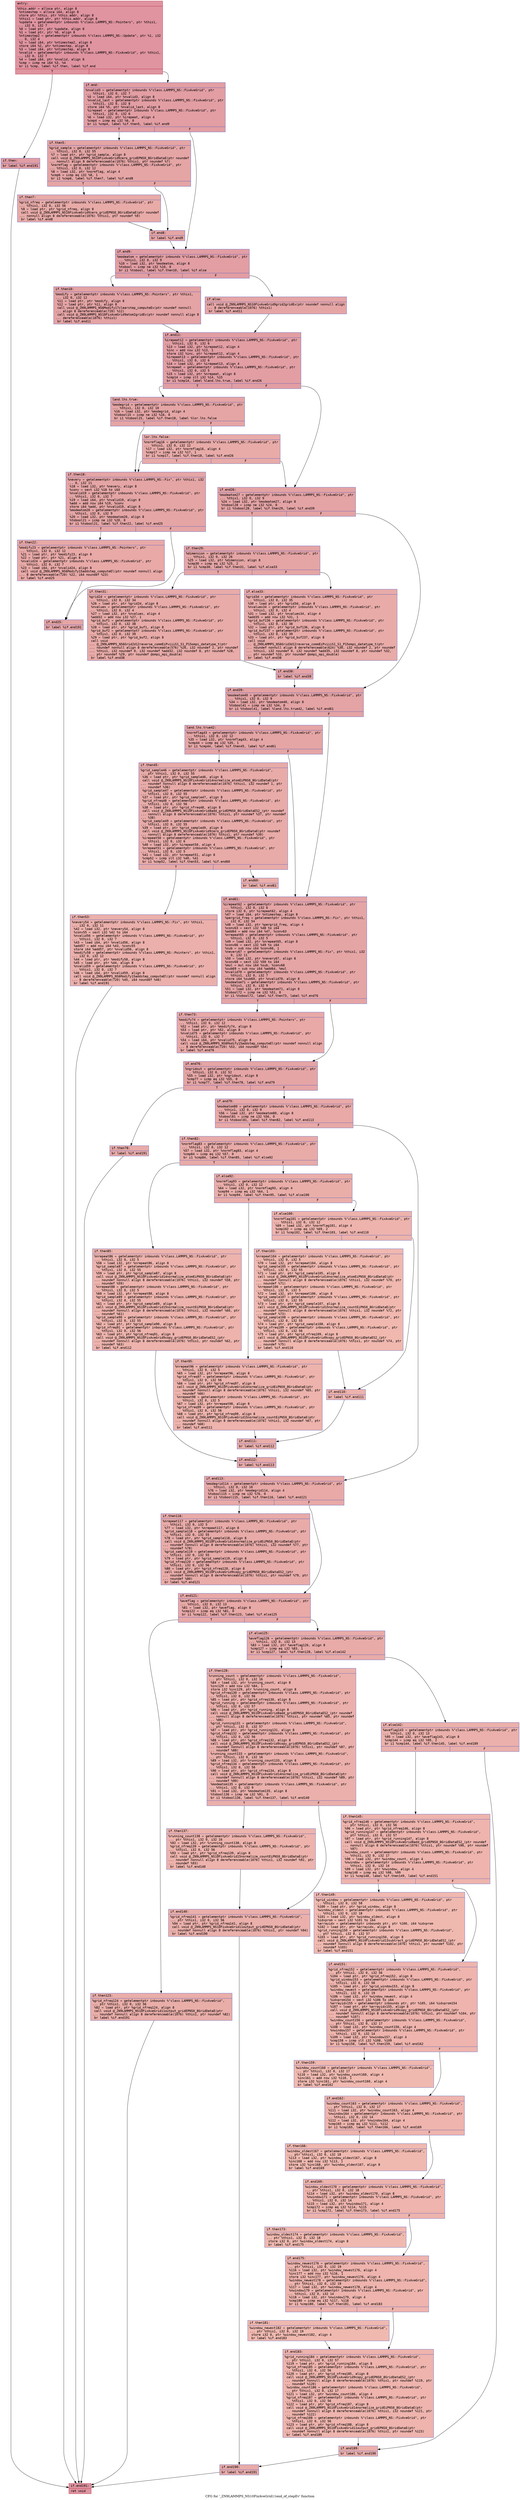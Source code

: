 digraph "CFG for '_ZN9LAMMPS_NS10FixAveGrid11end_of_stepEv' function" {
	label="CFG for '_ZN9LAMMPS_NS10FixAveGrid11end_of_stepEv' function";

	Node0x560b5133d760 [shape=record,color="#b70d28ff", style=filled, fillcolor="#b70d2870" fontname="Courier",label="{entry:\l|  %this.addr = alloca ptr, align 8\l  %ntimestep = alloca i64, align 8\l  store ptr %this, ptr %this.addr, align 8\l  %this1 = load ptr, ptr %this.addr, align 8\l  %update = getelementptr inbounds %\"class.LAMMPS_NS::Pointers\", ptr %this1,\l... i32 0, i32 7\l  %0 = load ptr, ptr %update, align 8\l  %1 = load ptr, ptr %0, align 8\l  %ntimestep2 = getelementptr inbounds %\"class.LAMMPS_NS::Update\", ptr %1, i32\l... 0, i32 4\l  %2 = load i64, ptr %ntimestep2, align 8\l  store i64 %2, ptr %ntimestep, align 8\l  %3 = load i64, ptr %ntimestep, align 8\l  %nvalid = getelementptr inbounds %\"class.LAMMPS_NS::FixAveGrid\", ptr %this1,\l... i32 0, i32 7\l  %4 = load i64, ptr %nvalid, align 8\l  %cmp = icmp ne i64 %3, %4\l  br i1 %cmp, label %if.then, label %if.end\l|{<s0>T|<s1>F}}"];
	Node0x560b5133d760:s0 -> Node0x560b5133e030[tooltip="entry -> if.then\nProbability 50.00%" ];
	Node0x560b5133d760:s1 -> Node0x560b5133e0a0[tooltip="entry -> if.end\nProbability 50.00%" ];
	Node0x560b5133e030 [shape=record,color="#3d50c3ff", style=filled, fillcolor="#be242e70" fontname="Courier",label="{if.then:\l|  br label %if.end191\l}"];
	Node0x560b5133e030 -> Node0x560b5133e1c0[tooltip="if.then -> if.end191\nProbability 100.00%" ];
	Node0x560b5133e0a0 [shape=record,color="#3d50c3ff", style=filled, fillcolor="#be242e70" fontname="Courier",label="{if.end:\l|  %nvalid3 = getelementptr inbounds %\"class.LAMMPS_NS::FixAveGrid\", ptr\l... %this1, i32 0, i32 7\l  %5 = load i64, ptr %nvalid3, align 8\l  %nvalid_last = getelementptr inbounds %\"class.LAMMPS_NS::FixAveGrid\", ptr\l... %this1, i32 0, i32 8\l  store i64 %5, ptr %nvalid_last, align 8\l  %irepeat = getelementptr inbounds %\"class.LAMMPS_NS::FixAveGrid\", ptr\l... %this1, i32 0, i32 6\l  %6 = load i32, ptr %irepeat, align 4\l  %cmp4 = icmp eq i32 %6, 0\l  br i1 %cmp4, label %if.then5, label %if.end9\l|{<s0>T|<s1>F}}"];
	Node0x560b5133e0a0:s0 -> Node0x560b51341280[tooltip="if.end -> if.then5\nProbability 37.50%" ];
	Node0x560b5133e0a0:s1 -> Node0x560b51341300[tooltip="if.end -> if.end9\nProbability 62.50%" ];
	Node0x560b51341280 [shape=record,color="#3d50c3ff", style=filled, fillcolor="#c5333470" fontname="Courier",label="{if.then5:\l|  %grid_sample = getelementptr inbounds %\"class.LAMMPS_NS::FixAveGrid\", ptr\l... %this1, i32 0, i32 55\l  %7 = load ptr, ptr %grid_sample, align 8\l  call void @_ZN9LAMMPS_NS10FixAveGrid9zero_gridEPNS0_8GridDataE(ptr noundef\l... nonnull align 8 dereferenceable(1076) %this1, ptr noundef %7)\l  %normflag = getelementptr inbounds %\"class.LAMMPS_NS::FixAveGrid\", ptr\l... %this1, i32 0, i32 12\l  %8 = load i32, ptr %normflag, align 4\l  %cmp6 = icmp eq i32 %8, 1\l  br i1 %cmp6, label %if.then7, label %if.end8\l|{<s0>T|<s1>F}}"];
	Node0x560b51341280:s0 -> Node0x560b513418e0[tooltip="if.then5 -> if.then7\nProbability 50.00%" ];
	Node0x560b51341280:s1 -> Node0x560b51341960[tooltip="if.then5 -> if.end8\nProbability 50.00%" ];
	Node0x560b513418e0 [shape=record,color="#3d50c3ff", style=filled, fillcolor="#cc403a70" fontname="Courier",label="{if.then7:\l|  %grid_nfreq = getelementptr inbounds %\"class.LAMMPS_NS::FixAveGrid\", ptr\l... %this1, i32 0, i32 56\l  %9 = load ptr, ptr %grid_nfreq, align 8\l  call void @_ZN9LAMMPS_NS10FixAveGrid9zero_gridEPNS0_8GridDataE(ptr noundef\l... nonnull align 8 dereferenceable(1076) %this1, ptr noundef %9)\l  br label %if.end8\l}"];
	Node0x560b513418e0 -> Node0x560b51341960[tooltip="if.then7 -> if.end8\nProbability 100.00%" ];
	Node0x560b51341960 [shape=record,color="#3d50c3ff", style=filled, fillcolor="#c5333470" fontname="Courier",label="{if.end8:\l|  br label %if.end9\l}"];
	Node0x560b51341960 -> Node0x560b51341300[tooltip="if.end8 -> if.end9\nProbability 100.00%" ];
	Node0x560b51341300 [shape=record,color="#3d50c3ff", style=filled, fillcolor="#be242e70" fontname="Courier",label="{if.end9:\l|  %modeatom = getelementptr inbounds %\"class.LAMMPS_NS::FixAveGrid\", ptr\l... %this1, i32 0, i32 9\l  %10 = load i32, ptr %modeatom, align 8\l  %tobool = icmp ne i32 %10, 0\l  br i1 %tobool, label %if.then10, label %if.else\l|{<s0>T|<s1>F}}"];
	Node0x560b51341300:s0 -> Node0x560b5133e4a0[tooltip="if.end9 -> if.then10\nProbability 62.50%" ];
	Node0x560b51341300:s1 -> Node0x560b51342210[tooltip="if.end9 -> if.else\nProbability 37.50%" ];
	Node0x560b5133e4a0 [shape=record,color="#3d50c3ff", style=filled, fillcolor="#c32e3170" fontname="Courier",label="{if.then10:\l|  %modify = getelementptr inbounds %\"class.LAMMPS_NS::Pointers\", ptr %this1,\l... i32 0, i32 12\l  %11 = load ptr, ptr %modify, align 8\l  %12 = load ptr, ptr %11, align 8\l  call void @_ZN9LAMMPS_NS6Modify17clearstep_computeEv(ptr noundef nonnull\l... align 8 dereferenceable(720) %12)\l  call void @_ZN9LAMMPS_NS10FixAveGrid9atom2gridEv(ptr noundef nonnull align 8\l... dereferenceable(1076) %this1)\l  br label %if.end11\l}"];
	Node0x560b5133e4a0 -> Node0x560b51342850[tooltip="if.then10 -> if.end11\nProbability 100.00%" ];
	Node0x560b51342210 [shape=record,color="#3d50c3ff", style=filled, fillcolor="#c5333470" fontname="Courier",label="{if.else:\l|  call void @_ZN9LAMMPS_NS10FixAveGrid9grid2gridEv(ptr noundef nonnull align\l... 8 dereferenceable(1076) %this1)\l  br label %if.end11\l}"];
	Node0x560b51342210 -> Node0x560b51342850[tooltip="if.else -> if.end11\nProbability 100.00%" ];
	Node0x560b51342850 [shape=record,color="#3d50c3ff", style=filled, fillcolor="#be242e70" fontname="Courier",label="{if.end11:\l|  %irepeat12 = getelementptr inbounds %\"class.LAMMPS_NS::FixAveGrid\", ptr\l... %this1, i32 0, i32 6\l  %13 = load i32, ptr %irepeat12, align 4\l  %inc = add nsw i32 %13, 1\l  store i32 %inc, ptr %irepeat12, align 4\l  %irepeat13 = getelementptr inbounds %\"class.LAMMPS_NS::FixAveGrid\", ptr\l... %this1, i32 0, i32 6\l  %14 = load i32, ptr %irepeat13, align 4\l  %nrepeat = getelementptr inbounds %\"class.LAMMPS_NS::FixAveGrid\", ptr\l... %this1, i32 0, i32 5\l  %15 = load i32, ptr %nrepeat, align 8\l  %cmp14 = icmp slt i32 %14, %15\l  br i1 %cmp14, label %land.lhs.true, label %if.end26\l|{<s0>T|<s1>F}}"];
	Node0x560b51342850:s0 -> Node0x560b51343140[tooltip="if.end11 -> land.lhs.true\nProbability 50.00%" ];
	Node0x560b51342850:s1 -> Node0x560b513431c0[tooltip="if.end11 -> if.end26\nProbability 50.00%" ];
	Node0x560b51343140 [shape=record,color="#3d50c3ff", style=filled, fillcolor="#c5333470" fontname="Courier",label="{land.lhs.true:\l|  %modegrid = getelementptr inbounds %\"class.LAMMPS_NS::FixAveGrid\", ptr\l... %this1, i32 0, i32 10\l  %16 = load i32, ptr %modegrid, align 4\l  %tobool15 = icmp ne i32 %16, 0\l  br i1 %tobool15, label %if.then18, label %lor.lhs.false\l|{<s0>T|<s1>F}}"];
	Node0x560b51343140:s0 -> Node0x560b51343520[tooltip="land.lhs.true -> if.then18\nProbability 62.50%" ];
	Node0x560b51343140:s1 -> Node0x560b513435a0[tooltip="land.lhs.true -> lor.lhs.false\nProbability 37.50%" ];
	Node0x560b513435a0 [shape=record,color="#3d50c3ff", style=filled, fillcolor="#cc403a70" fontname="Courier",label="{lor.lhs.false:\l|  %normflag16 = getelementptr inbounds %\"class.LAMMPS_NS::FixAveGrid\", ptr\l... %this1, i32 0, i32 12\l  %17 = load i32, ptr %normflag16, align 4\l  %cmp17 = icmp ne i32 %17, 1\l  br i1 %cmp17, label %if.then18, label %if.end26\l|{<s0>T|<s1>F}}"];
	Node0x560b513435a0:s0 -> Node0x560b51343520[tooltip="lor.lhs.false -> if.then18\nProbability 50.00%" ];
	Node0x560b513435a0:s1 -> Node0x560b513431c0[tooltip="lor.lhs.false -> if.end26\nProbability 50.00%" ];
	Node0x560b51343520 [shape=record,color="#3d50c3ff", style=filled, fillcolor="#c5333470" fontname="Courier",label="{if.then18:\l|  %nevery = getelementptr inbounds %\"class.LAMMPS_NS::Fix\", ptr %this1, i32\l... 0, i32 11\l  %18 = load i32, ptr %nevery, align 8\l  %conv = sext i32 %18 to i64\l  %nvalid19 = getelementptr inbounds %\"class.LAMMPS_NS::FixAveGrid\", ptr\l... %this1, i32 0, i32 7\l  %19 = load i64, ptr %nvalid19, align 8\l  %add = add nsw i64 %19, %conv\l  store i64 %add, ptr %nvalid19, align 8\l  %modeatom20 = getelementptr inbounds %\"class.LAMMPS_NS::FixAveGrid\", ptr\l... %this1, i32 0, i32 9\l  %20 = load i32, ptr %modeatom20, align 8\l  %tobool21 = icmp ne i32 %20, 0\l  br i1 %tobool21, label %if.then22, label %if.end25\l|{<s0>T|<s1>F}}"];
	Node0x560b51343520:s0 -> Node0x560b51221c70[tooltip="if.then18 -> if.then22\nProbability 62.50%" ];
	Node0x560b51343520:s1 -> Node0x560b51326120[tooltip="if.then18 -> if.end25\nProbability 37.50%" ];
	Node0x560b51221c70 [shape=record,color="#3d50c3ff", style=filled, fillcolor="#ca3b3770" fontname="Courier",label="{if.then22:\l|  %modify23 = getelementptr inbounds %\"class.LAMMPS_NS::Pointers\", ptr\l... %this1, i32 0, i32 12\l  %21 = load ptr, ptr %modify23, align 8\l  %22 = load ptr, ptr %21, align 8\l  %nvalid24 = getelementptr inbounds %\"class.LAMMPS_NS::FixAveGrid\", ptr\l... %this1, i32 0, i32 7\l  %23 = load i64, ptr %nvalid24, align 8\l  call void @_ZN9LAMMPS_NS6Modify15addstep_computeEl(ptr noundef nonnull align\l... 8 dereferenceable(720) %22, i64 noundef %23)\l  br label %if.end25\l}"];
	Node0x560b51221c70 -> Node0x560b51326120[tooltip="if.then22 -> if.end25\nProbability 100.00%" ];
	Node0x560b51326120 [shape=record,color="#3d50c3ff", style=filled, fillcolor="#c5333470" fontname="Courier",label="{if.end25:\l|  br label %if.end191\l}"];
	Node0x560b51326120 -> Node0x560b5133e1c0[tooltip="if.end25 -> if.end191\nProbability 100.00%" ];
	Node0x560b513431c0 [shape=record,color="#3d50c3ff", style=filled, fillcolor="#c32e3170" fontname="Courier",label="{if.end26:\l|  %modeatom27 = getelementptr inbounds %\"class.LAMMPS_NS::FixAveGrid\", ptr\l... %this1, i32 0, i32 9\l  %24 = load i32, ptr %modeatom27, align 8\l  %tobool28 = icmp ne i32 %24, 0\l  br i1 %tobool28, label %if.then29, label %if.end39\l|{<s0>T|<s1>F}}"];
	Node0x560b513431c0:s0 -> Node0x560b51344c40[tooltip="if.end26 -> if.then29\nProbability 62.50%" ];
	Node0x560b513431c0:s1 -> Node0x560b51344cc0[tooltip="if.end26 -> if.end39\nProbability 37.50%" ];
	Node0x560b51344c40 [shape=record,color="#3d50c3ff", style=filled, fillcolor="#c5333470" fontname="Courier",label="{if.then29:\l|  %dimension = getelementptr inbounds %\"class.LAMMPS_NS::FixAveGrid\", ptr\l... %this1, i32 0, i32 26\l  %25 = load i32, ptr %dimension, align 8\l  %cmp30 = icmp eq i32 %25, 2\l  br i1 %cmp30, label %if.then31, label %if.else33\l|{<s0>T|<s1>F}}"];
	Node0x560b51344c40:s0 -> Node0x560b51344ff0[tooltip="if.then29 -> if.then31\nProbability 50.00%" ];
	Node0x560b51344c40:s1 -> Node0x560b51345070[tooltip="if.then29 -> if.else33\nProbability 50.00%" ];
	Node0x560b51344ff0 [shape=record,color="#3d50c3ff", style=filled, fillcolor="#cc403a70" fontname="Courier",label="{if.then31:\l|  %grid2d = getelementptr inbounds %\"class.LAMMPS_NS::FixAveGrid\", ptr\l... %this1, i32 0, i32 34\l  %26 = load ptr, ptr %grid2d, align 8\l  %nvalues = getelementptr inbounds %\"class.LAMMPS_NS::FixAveGrid\", ptr\l... %this1, i32 0, i32 4\l  %27 = load i32, ptr %nvalues, align 4\l  %add32 = add nsw i32 %27, 1\l  %grid_buf1 = getelementptr inbounds %\"class.LAMMPS_NS::FixAveGrid\", ptr\l... %this1, i32 0, i32 38\l  %28 = load ptr, ptr %grid_buf1, align 8\l  %grid_buf2 = getelementptr inbounds %\"class.LAMMPS_NS::FixAveGrid\", ptr\l... %this1, i32 0, i32 39\l  %29 = load ptr, ptr %grid_buf2, align 8\l  call void\l... @_ZN9LAMMPS_NS6Grid2d12reverse_commEiPviiiS1_S1_P15ompi_datatype_t(ptr\l... noundef nonnull align 8 dereferenceable(576) %26, i32 noundef 2, ptr noundef\l... %this1, i32 noundef 0, i32 noundef %add32, i32 noundef 8, ptr noundef %28,\l... ptr noundef %29, ptr noundef @ompi_mpi_double)\l  br label %if.end38\l}"];
	Node0x560b51344ff0 -> Node0x560b51345830[tooltip="if.then31 -> if.end38\nProbability 100.00%" ];
	Node0x560b51345070 [shape=record,color="#3d50c3ff", style=filled, fillcolor="#cc403a70" fontname="Courier",label="{if.else33:\l|  %grid3d = getelementptr inbounds %\"class.LAMMPS_NS::FixAveGrid\", ptr\l... %this1, i32 0, i32 35\l  %30 = load ptr, ptr %grid3d, align 8\l  %nvalues34 = getelementptr inbounds %\"class.LAMMPS_NS::FixAveGrid\", ptr\l... %this1, i32 0, i32 4\l  %31 = load i32, ptr %nvalues34, align 4\l  %add35 = add nsw i32 %31, 1\l  %grid_buf136 = getelementptr inbounds %\"class.LAMMPS_NS::FixAveGrid\", ptr\l... %this1, i32 0, i32 38\l  %32 = load ptr, ptr %grid_buf136, align 8\l  %grid_buf237 = getelementptr inbounds %\"class.LAMMPS_NS::FixAveGrid\", ptr\l... %this1, i32 0, i32 39\l  %33 = load ptr, ptr %grid_buf237, align 8\l  call void\l... @_ZN9LAMMPS_NS6Grid3d12reverse_commEiPviiiS1_S1_P15ompi_datatype_t(ptr\l... noundef nonnull align 8 dereferenceable(624) %30, i32 noundef 2, ptr noundef\l... %this1, i32 noundef 0, i32 noundef %add35, i32 noundef 8, ptr noundef %32,\l... ptr noundef %33, ptr noundef @ompi_mpi_double)\l  br label %if.end38\l}"];
	Node0x560b51345070 -> Node0x560b51345830[tooltip="if.else33 -> if.end38\nProbability 100.00%" ];
	Node0x560b51345830 [shape=record,color="#3d50c3ff", style=filled, fillcolor="#c5333470" fontname="Courier",label="{if.end38:\l|  br label %if.end39\l}"];
	Node0x560b51345830 -> Node0x560b51344cc0[tooltip="if.end38 -> if.end39\nProbability 100.00%" ];
	Node0x560b51344cc0 [shape=record,color="#3d50c3ff", style=filled, fillcolor="#c32e3170" fontname="Courier",label="{if.end39:\l|  %modeatom40 = getelementptr inbounds %\"class.LAMMPS_NS::FixAveGrid\", ptr\l... %this1, i32 0, i32 9\l  %34 = load i32, ptr %modeatom40, align 8\l  %tobool41 = icmp ne i32 %34, 0\l  br i1 %tobool41, label %land.lhs.true42, label %if.end61\l|{<s0>T|<s1>F}}"];
	Node0x560b51344cc0:s0 -> Node0x560b51346220[tooltip="if.end39 -> land.lhs.true42\nProbability 62.50%" ];
	Node0x560b51344cc0:s1 -> Node0x560b51346710[tooltip="if.end39 -> if.end61\nProbability 37.50%" ];
	Node0x560b51346220 [shape=record,color="#3d50c3ff", style=filled, fillcolor="#c5333470" fontname="Courier",label="{land.lhs.true42:\l|  %normflag43 = getelementptr inbounds %\"class.LAMMPS_NS::FixAveGrid\", ptr\l... %this1, i32 0, i32 12\l  %35 = load i32, ptr %normflag43, align 4\l  %cmp44 = icmp eq i32 %35, 1\l  br i1 %cmp44, label %if.then45, label %if.end61\l|{<s0>T|<s1>F}}"];
	Node0x560b51346220:s0 -> Node0x560b513469b0[tooltip="land.lhs.true42 -> if.then45\nProbability 50.00%" ];
	Node0x560b51346220:s1 -> Node0x560b51346710[tooltip="land.lhs.true42 -> if.end61\nProbability 50.00%" ];
	Node0x560b513469b0 [shape=record,color="#3d50c3ff", style=filled, fillcolor="#cc403a70" fontname="Courier",label="{if.then45:\l|  %grid_sample46 = getelementptr inbounds %\"class.LAMMPS_NS::FixAveGrid\",\l... ptr %this1, i32 0, i32 55\l  %36 = load ptr, ptr %grid_sample46, align 8\l  call void @_ZN9LAMMPS_NS10FixAveGrid14normalize_atomEiPNS0_8GridDataE(ptr\l... noundef nonnull align 8 dereferenceable(1076) %this1, i32 noundef 1, ptr\l... noundef %36)\l  %grid_sample47 = getelementptr inbounds %\"class.LAMMPS_NS::FixAveGrid\", ptr\l... %this1, i32 0, i32 55\l  %37 = load ptr, ptr %grid_sample47, align 8\l  %grid_nfreq48 = getelementptr inbounds %\"class.LAMMPS_NS::FixAveGrid\", ptr\l... %this1, i32 0, i32 56\l  %38 = load ptr, ptr %grid_nfreq48, align 8\l  call void @_ZN9LAMMPS_NS10FixAveGrid8add_gridEPNS0_8GridDataES2_(ptr noundef\l... nonnull align 8 dereferenceable(1076) %this1, ptr noundef %37, ptr noundef\l... %38)\l  %grid_sample49 = getelementptr inbounds %\"class.LAMMPS_NS::FixAveGrid\", ptr\l... %this1, i32 0, i32 55\l  %39 = load ptr, ptr %grid_sample49, align 8\l  call void @_ZN9LAMMPS_NS10FixAveGrid9zero_gridEPNS0_8GridDataE(ptr noundef\l... nonnull align 8 dereferenceable(1076) %this1, ptr noundef %39)\l  %irepeat50 = getelementptr inbounds %\"class.LAMMPS_NS::FixAveGrid\", ptr\l... %this1, i32 0, i32 6\l  %40 = load i32, ptr %irepeat50, align 4\l  %nrepeat51 = getelementptr inbounds %\"class.LAMMPS_NS::FixAveGrid\", ptr\l... %this1, i32 0, i32 5\l  %41 = load i32, ptr %nrepeat51, align 8\l  %cmp52 = icmp slt i32 %40, %41\l  br i1 %cmp52, label %if.then53, label %if.end60\l|{<s0>T|<s1>F}}"];
	Node0x560b513469b0:s0 -> Node0x560b51347780[tooltip="if.then45 -> if.then53\nProbability 50.00%" ];
	Node0x560b513469b0:s1 -> Node0x560b51347860[tooltip="if.then45 -> if.end60\nProbability 50.00%" ];
	Node0x560b51347780 [shape=record,color="#3d50c3ff", style=filled, fillcolor="#d24b4070" fontname="Courier",label="{if.then53:\l|  %nevery54 = getelementptr inbounds %\"class.LAMMPS_NS::Fix\", ptr %this1,\l... i32 0, i32 11\l  %42 = load i32, ptr %nevery54, align 8\l  %conv55 = sext i32 %42 to i64\l  %nvalid56 = getelementptr inbounds %\"class.LAMMPS_NS::FixAveGrid\", ptr\l... %this1, i32 0, i32 7\l  %43 = load i64, ptr %nvalid56, align 8\l  %add57 = add nsw i64 %43, %conv55\l  store i64 %add57, ptr %nvalid56, align 8\l  %modify58 = getelementptr inbounds %\"class.LAMMPS_NS::Pointers\", ptr %this1,\l... i32 0, i32 12\l  %44 = load ptr, ptr %modify58, align 8\l  %45 = load ptr, ptr %44, align 8\l  %nvalid59 = getelementptr inbounds %\"class.LAMMPS_NS::FixAveGrid\", ptr\l... %this1, i32 0, i32 7\l  %46 = load i64, ptr %nvalid59, align 8\l  call void @_ZN9LAMMPS_NS6Modify15addstep_computeEl(ptr noundef nonnull align\l... 8 dereferenceable(720) %45, i64 noundef %46)\l  br label %if.end191\l}"];
	Node0x560b51347780 -> Node0x560b5133e1c0[tooltip="if.then53 -> if.end191\nProbability 100.00%" ];
	Node0x560b51347860 [shape=record,color="#3d50c3ff", style=filled, fillcolor="#d24b4070" fontname="Courier",label="{if.end60:\l|  br label %if.end61\l}"];
	Node0x560b51347860 -> Node0x560b51346710[tooltip="if.end60 -> if.end61\nProbability 100.00%" ];
	Node0x560b51346710 [shape=record,color="#3d50c3ff", style=filled, fillcolor="#c5333470" fontname="Courier",label="{if.end61:\l|  %irepeat62 = getelementptr inbounds %\"class.LAMMPS_NS::FixAveGrid\", ptr\l... %this1, i32 0, i32 6\l  store i32 0, ptr %irepeat62, align 4\l  %47 = load i64, ptr %ntimestep, align 8\l  %pergrid_freq = getelementptr inbounds %\"class.LAMMPS_NS::Fix\", ptr %this1,\l... i32 0, i32 54\l  %48 = load i32, ptr %pergrid_freq, align 4\l  %conv63 = sext i32 %48 to i64\l  %add64 = add nsw i64 %47, %conv63\l  %nrepeat65 = getelementptr inbounds %\"class.LAMMPS_NS::FixAveGrid\", ptr\l... %this1, i32 0, i32 5\l  %49 = load i32, ptr %nrepeat65, align 8\l  %conv66 = sext i32 %49 to i64\l  %sub = sub nsw i64 %conv66, 1\l  %nevery67 = getelementptr inbounds %\"class.LAMMPS_NS::Fix\", ptr %this1, i32\l... 0, i32 11\l  %50 = load i32, ptr %nevery67, align 8\l  %conv68 = sext i32 %50 to i64\l  %mul = mul nsw i64 %sub, %conv68\l  %sub69 = sub nsw i64 %add64, %mul\l  %nvalid70 = getelementptr inbounds %\"class.LAMMPS_NS::FixAveGrid\", ptr\l... %this1, i32 0, i32 7\l  store i64 %sub69, ptr %nvalid70, align 8\l  %modeatom71 = getelementptr inbounds %\"class.LAMMPS_NS::FixAveGrid\", ptr\l... %this1, i32 0, i32 9\l  %51 = load i32, ptr %modeatom71, align 8\l  %tobool72 = icmp ne i32 %51, 0\l  br i1 %tobool72, label %if.then73, label %if.end76\l|{<s0>T|<s1>F}}"];
	Node0x560b51346710:s0 -> Node0x560b5134a090[tooltip="if.end61 -> if.then73\nProbability 62.50%" ];
	Node0x560b51346710:s1 -> Node0x560b5134a110[tooltip="if.end61 -> if.end76\nProbability 37.50%" ];
	Node0x560b5134a090 [shape=record,color="#3d50c3ff", style=filled, fillcolor="#ca3b3770" fontname="Courier",label="{if.then73:\l|  %modify74 = getelementptr inbounds %\"class.LAMMPS_NS::Pointers\", ptr\l... %this1, i32 0, i32 12\l  %52 = load ptr, ptr %modify74, align 8\l  %53 = load ptr, ptr %52, align 8\l  %nvalid75 = getelementptr inbounds %\"class.LAMMPS_NS::FixAveGrid\", ptr\l... %this1, i32 0, i32 7\l  %54 = load i64, ptr %nvalid75, align 8\l  call void @_ZN9LAMMPS_NS6Modify15addstep_computeEl(ptr noundef nonnull align\l... 8 dereferenceable(720) %53, i64 noundef %54)\l  br label %if.end76\l}"];
	Node0x560b5134a090 -> Node0x560b5134a110[tooltip="if.then73 -> if.end76\nProbability 100.00%" ];
	Node0x560b5134a110 [shape=record,color="#3d50c3ff", style=filled, fillcolor="#c5333470" fontname="Courier",label="{if.end76:\l|  %ngridout = getelementptr inbounds %\"class.LAMMPS_NS::FixAveGrid\", ptr\l... %this1, i32 0, i32 52\l  %55 = load i32, ptr %ngridout, align 8\l  %cmp77 = icmp eq i32 %55, 0\l  br i1 %cmp77, label %if.then78, label %if.end79\l|{<s0>T|<s1>F}}"];
	Node0x560b5134a110:s0 -> Node0x560b5134a960[tooltip="if.end76 -> if.then78\nProbability 37.50%" ];
	Node0x560b5134a110:s1 -> Node0x560b5134a9e0[tooltip="if.end76 -> if.end79\nProbability 62.50%" ];
	Node0x560b5134a960 [shape=record,color="#3d50c3ff", style=filled, fillcolor="#cc403a70" fontname="Courier",label="{if.then78:\l|  br label %if.end191\l}"];
	Node0x560b5134a960 -> Node0x560b5133e1c0[tooltip="if.then78 -> if.end191\nProbability 100.00%" ];
	Node0x560b5134a9e0 [shape=record,color="#3d50c3ff", style=filled, fillcolor="#ca3b3770" fontname="Courier",label="{if.end79:\l|  %modeatom80 = getelementptr inbounds %\"class.LAMMPS_NS::FixAveGrid\", ptr\l... %this1, i32 0, i32 9\l  %56 = load i32, ptr %modeatom80, align 8\l  %tobool81 = icmp ne i32 %56, 0\l  br i1 %tobool81, label %if.then82, label %if.end113\l|{<s0>T|<s1>F}}"];
	Node0x560b5134a9e0:s0 -> Node0x560b5134adb0[tooltip="if.end79 -> if.then82\nProbability 62.50%" ];
	Node0x560b5134a9e0:s1 -> Node0x560b5134ae30[tooltip="if.end79 -> if.end113\nProbability 37.50%" ];
	Node0x560b5134adb0 [shape=record,color="#3d50c3ff", style=filled, fillcolor="#cc403a70" fontname="Courier",label="{if.then82:\l|  %normflag83 = getelementptr inbounds %\"class.LAMMPS_NS::FixAveGrid\", ptr\l... %this1, i32 0, i32 12\l  %57 = load i32, ptr %normflag83, align 4\l  %cmp84 = icmp eq i32 %57, 0\l  br i1 %cmp84, label %if.then85, label %if.else92\l|{<s0>T|<s1>F}}"];
	Node0x560b5134adb0:s0 -> Node0x560b5134b160[tooltip="if.then82 -> if.then85\nProbability 37.50%" ];
	Node0x560b5134adb0:s1 -> Node0x560b5134b1e0[tooltip="if.then82 -> if.else92\nProbability 62.50%" ];
	Node0x560b5134b160 [shape=record,color="#3d50c3ff", style=filled, fillcolor="#d6524470" fontname="Courier",label="{if.then85:\l|  %nrepeat86 = getelementptr inbounds %\"class.LAMMPS_NS::FixAveGrid\", ptr\l... %this1, i32 0, i32 5\l  %58 = load i32, ptr %nrepeat86, align 8\l  %grid_sample87 = getelementptr inbounds %\"class.LAMMPS_NS::FixAveGrid\", ptr\l... %this1, i32 0, i32 55\l  %59 = load ptr, ptr %grid_sample87, align 8\l  call void @_ZN9LAMMPS_NS10FixAveGrid14normalize_atomEiPNS0_8GridDataE(ptr\l... noundef nonnull align 8 dereferenceable(1076) %this1, i32 noundef %58, ptr\l... noundef %59)\l  %nrepeat88 = getelementptr inbounds %\"class.LAMMPS_NS::FixAveGrid\", ptr\l... %this1, i32 0, i32 5\l  %60 = load i32, ptr %nrepeat88, align 8\l  %grid_sample89 = getelementptr inbounds %\"class.LAMMPS_NS::FixAveGrid\", ptr\l... %this1, i32 0, i32 55\l  %61 = load ptr, ptr %grid_sample89, align 8\l  call void @_ZN9LAMMPS_NS10FixAveGrid15normalize_countEiPNS0_8GridDataE(ptr\l... noundef nonnull align 8 dereferenceable(1076) %this1, i32 noundef %60, ptr\l... noundef %61)\l  %grid_sample90 = getelementptr inbounds %\"class.LAMMPS_NS::FixAveGrid\", ptr\l... %this1, i32 0, i32 55\l  %62 = load ptr, ptr %grid_sample90, align 8\l  %grid_nfreq91 = getelementptr inbounds %\"class.LAMMPS_NS::FixAveGrid\", ptr\l... %this1, i32 0, i32 56\l  %63 = load ptr, ptr %grid_nfreq91, align 8\l  call void @_ZN9LAMMPS_NS10FixAveGrid9copy_gridEPNS0_8GridDataES2_(ptr\l... noundef nonnull align 8 dereferenceable(1076) %this1, ptr noundef %62, ptr\l... noundef %63)\l  br label %if.end112\l}"];
	Node0x560b5134b160 -> Node0x560b5134bec0[tooltip="if.then85 -> if.end112\nProbability 100.00%" ];
	Node0x560b5134b1e0 [shape=record,color="#3d50c3ff", style=filled, fillcolor="#d0473d70" fontname="Courier",label="{if.else92:\l|  %normflag93 = getelementptr inbounds %\"class.LAMMPS_NS::FixAveGrid\", ptr\l... %this1, i32 0, i32 12\l  %64 = load i32, ptr %normflag93, align 4\l  %cmp94 = icmp eq i32 %64, 1\l  br i1 %cmp94, label %if.then95, label %if.else100\l|{<s0>T|<s1>F}}"];
	Node0x560b5134b1e0:s0 -> Node0x560b5134c1e0[tooltip="if.else92 -> if.then95\nProbability 50.00%" ];
	Node0x560b5134b1e0:s1 -> Node0x560b5134c260[tooltip="if.else92 -> if.else100\nProbability 50.00%" ];
	Node0x560b5134c1e0 [shape=record,color="#3d50c3ff", style=filled, fillcolor="#d6524470" fontname="Courier",label="{if.then95:\l|  %nrepeat96 = getelementptr inbounds %\"class.LAMMPS_NS::FixAveGrid\", ptr\l... %this1, i32 0, i32 5\l  %65 = load i32, ptr %nrepeat96, align 8\l  %grid_nfreq97 = getelementptr inbounds %\"class.LAMMPS_NS::FixAveGrid\", ptr\l... %this1, i32 0, i32 56\l  %66 = load ptr, ptr %grid_nfreq97, align 8\l  call void @_ZN9LAMMPS_NS10FixAveGrid14normalize_gridEiPNS0_8GridDataE(ptr\l... noundef nonnull align 8 dereferenceable(1076) %this1, i32 noundef %65, ptr\l... noundef %66)\l  %nrepeat98 = getelementptr inbounds %\"class.LAMMPS_NS::FixAveGrid\", ptr\l... %this1, i32 0, i32 5\l  %67 = load i32, ptr %nrepeat98, align 8\l  %grid_nfreq99 = getelementptr inbounds %\"class.LAMMPS_NS::FixAveGrid\", ptr\l... %this1, i32 0, i32 56\l  %68 = load ptr, ptr %grid_nfreq99, align 8\l  call void @_ZN9LAMMPS_NS10FixAveGrid15normalize_countEiPNS0_8GridDataE(ptr\l... noundef nonnull align 8 dereferenceable(1076) %this1, i32 noundef %67, ptr\l... noundef %68)\l  br label %if.end111\l}"];
	Node0x560b5134c1e0 -> Node0x560b5134c6d0[tooltip="if.then95 -> if.end111\nProbability 100.00%" ];
	Node0x560b5134c260 [shape=record,color="#3d50c3ff", style=filled, fillcolor="#d6524470" fontname="Courier",label="{if.else100:\l|  %normflag101 = getelementptr inbounds %\"class.LAMMPS_NS::FixAveGrid\", ptr\l... %this1, i32 0, i32 12\l  %69 = load i32, ptr %normflag101, align 4\l  %cmp102 = icmp eq i32 %69, 2\l  br i1 %cmp102, label %if.then103, label %if.end110\l|{<s0>T|<s1>F}}"];
	Node0x560b5134c260:s0 -> Node0x560b5134cf70[tooltip="if.else100 -> if.then103\nProbability 50.00%" ];
	Node0x560b5134c260:s1 -> Node0x560b5134cff0[tooltip="if.else100 -> if.end110\nProbability 50.00%" ];
	Node0x560b5134cf70 [shape=record,color="#3d50c3ff", style=filled, fillcolor="#dc5d4a70" fontname="Courier",label="{if.then103:\l|  %nrepeat104 = getelementptr inbounds %\"class.LAMMPS_NS::FixAveGrid\", ptr\l... %this1, i32 0, i32 5\l  %70 = load i32, ptr %nrepeat104, align 8\l  %grid_sample105 = getelementptr inbounds %\"class.LAMMPS_NS::FixAveGrid\", ptr\l... %this1, i32 0, i32 55\l  %71 = load ptr, ptr %grid_sample105, align 8\l  call void @_ZN9LAMMPS_NS10FixAveGrid14normalize_atomEiPNS0_8GridDataE(ptr\l... noundef nonnull align 8 dereferenceable(1076) %this1, i32 noundef %70, ptr\l... noundef %71)\l  %nrepeat106 = getelementptr inbounds %\"class.LAMMPS_NS::FixAveGrid\", ptr\l... %this1, i32 0, i32 5\l  %72 = load i32, ptr %nrepeat106, align 8\l  %grid_sample107 = getelementptr inbounds %\"class.LAMMPS_NS::FixAveGrid\", ptr\l... %this1, i32 0, i32 55\l  %73 = load ptr, ptr %grid_sample107, align 8\l  call void @_ZN9LAMMPS_NS10FixAveGrid15normalize_countEiPNS0_8GridDataE(ptr\l... noundef nonnull align 8 dereferenceable(1076) %this1, i32 noundef %72, ptr\l... noundef %73)\l  %grid_sample108 = getelementptr inbounds %\"class.LAMMPS_NS::FixAveGrid\", ptr\l... %this1, i32 0, i32 55\l  %74 = load ptr, ptr %grid_sample108, align 8\l  %grid_nfreq109 = getelementptr inbounds %\"class.LAMMPS_NS::FixAveGrid\", ptr\l... %this1, i32 0, i32 56\l  %75 = load ptr, ptr %grid_nfreq109, align 8\l  call void @_ZN9LAMMPS_NS10FixAveGrid9copy_gridEPNS0_8GridDataES2_(ptr\l... noundef nonnull align 8 dereferenceable(1076) %this1, ptr noundef %74, ptr\l... noundef %75)\l  br label %if.end110\l}"];
	Node0x560b5134cf70 -> Node0x560b5134cff0[tooltip="if.then103 -> if.end110\nProbability 100.00%" ];
	Node0x560b5134cff0 [shape=record,color="#3d50c3ff", style=filled, fillcolor="#d6524470" fontname="Courier",label="{if.end110:\l|  br label %if.end111\l}"];
	Node0x560b5134cff0 -> Node0x560b5134c6d0[tooltip="if.end110 -> if.end111\nProbability 100.00%" ];
	Node0x560b5134c6d0 [shape=record,color="#3d50c3ff", style=filled, fillcolor="#d0473d70" fontname="Courier",label="{if.end111:\l|  br label %if.end112\l}"];
	Node0x560b5134c6d0 -> Node0x560b5134bec0[tooltip="if.end111 -> if.end112\nProbability 100.00%" ];
	Node0x560b5134bec0 [shape=record,color="#3d50c3ff", style=filled, fillcolor="#cc403a70" fontname="Courier",label="{if.end112:\l|  br label %if.end113\l}"];
	Node0x560b5134bec0 -> Node0x560b5134ae30[tooltip="if.end112 -> if.end113\nProbability 100.00%" ];
	Node0x560b5134ae30 [shape=record,color="#3d50c3ff", style=filled, fillcolor="#ca3b3770" fontname="Courier",label="{if.end113:\l|  %modegrid114 = getelementptr inbounds %\"class.LAMMPS_NS::FixAveGrid\", ptr\l... %this1, i32 0, i32 10\l  %76 = load i32, ptr %modegrid114, align 4\l  %tobool115 = icmp ne i32 %76, 0\l  br i1 %tobool115, label %if.then116, label %if.end121\l|{<s0>T|<s1>F}}"];
	Node0x560b5134ae30:s0 -> Node0x560b5134e200[tooltip="if.end113 -> if.then116\nProbability 62.50%" ];
	Node0x560b5134ae30:s1 -> Node0x560b5134e280[tooltip="if.end113 -> if.end121\nProbability 37.50%" ];
	Node0x560b5134e200 [shape=record,color="#3d50c3ff", style=filled, fillcolor="#cc403a70" fontname="Courier",label="{if.then116:\l|  %nrepeat117 = getelementptr inbounds %\"class.LAMMPS_NS::FixAveGrid\", ptr\l... %this1, i32 0, i32 5\l  %77 = load i32, ptr %nrepeat117, align 8\l  %grid_sample118 = getelementptr inbounds %\"class.LAMMPS_NS::FixAveGrid\", ptr\l... %this1, i32 0, i32 55\l  %78 = load ptr, ptr %grid_sample118, align 8\l  call void @_ZN9LAMMPS_NS10FixAveGrid14normalize_gridEiPNS0_8GridDataE(ptr\l... noundef nonnull align 8 dereferenceable(1076) %this1, i32 noundef %77, ptr\l... noundef %78)\l  %grid_sample119 = getelementptr inbounds %\"class.LAMMPS_NS::FixAveGrid\", ptr\l... %this1, i32 0, i32 55\l  %79 = load ptr, ptr %grid_sample119, align 8\l  %grid_nfreq120 = getelementptr inbounds %\"class.LAMMPS_NS::FixAveGrid\", ptr\l... %this1, i32 0, i32 56\l  %80 = load ptr, ptr %grid_nfreq120, align 8\l  call void @_ZN9LAMMPS_NS10FixAveGrid9copy_gridEPNS0_8GridDataES2_(ptr\l... noundef nonnull align 8 dereferenceable(1076) %this1, ptr noundef %79, ptr\l... noundef %80)\l  br label %if.end121\l}"];
	Node0x560b5134e200 -> Node0x560b5134e280[tooltip="if.then116 -> if.end121\nProbability 100.00%" ];
	Node0x560b5134e280 [shape=record,color="#3d50c3ff", style=filled, fillcolor="#ca3b3770" fontname="Courier",label="{if.end121:\l|  %aveflag = getelementptr inbounds %\"class.LAMMPS_NS::FixAveGrid\", ptr\l... %this1, i32 0, i32 13\l  %81 = load i32, ptr %aveflag, align 8\l  %cmp122 = icmp eq i32 %81, 0\l  br i1 %cmp122, label %if.then123, label %if.else125\l|{<s0>T|<s1>F}}"];
	Node0x560b5134e280:s0 -> Node0x560b5134ee40[tooltip="if.end121 -> if.then123\nProbability 37.50%" ];
	Node0x560b5134e280:s1 -> Node0x560b5134ee90[tooltip="if.end121 -> if.else125\nProbability 62.50%" ];
	Node0x560b5134ee40 [shape=record,color="#3d50c3ff", style=filled, fillcolor="#d0473d70" fontname="Courier",label="{if.then123:\l|  %grid_nfreq124 = getelementptr inbounds %\"class.LAMMPS_NS::FixAveGrid\",\l... ptr %this1, i32 0, i32 56\l  %82 = load ptr, ptr %grid_nfreq124, align 8\l  call void @_ZN9LAMMPS_NS10FixAveGrid11output_gridEPNS0_8GridDataE(ptr\l... noundef nonnull align 8 dereferenceable(1076) %this1, ptr noundef %82)\l  br label %if.end191\l}"];
	Node0x560b5134ee40 -> Node0x560b5133e1c0[tooltip="if.then123 -> if.end191\nProbability 100.00%" ];
	Node0x560b5134ee90 [shape=record,color="#3d50c3ff", style=filled, fillcolor="#cc403a70" fontname="Courier",label="{if.else125:\l|  %aveflag126 = getelementptr inbounds %\"class.LAMMPS_NS::FixAveGrid\", ptr\l... %this1, i32 0, i32 13\l  %83 = load i32, ptr %aveflag126, align 8\l  %cmp127 = icmp eq i32 %83, 1\l  br i1 %cmp127, label %if.then128, label %if.else142\l|{<s0>T|<s1>F}}"];
	Node0x560b5134ee90:s0 -> Node0x560b5134f4f0[tooltip="if.else125 -> if.then128\nProbability 50.00%" ];
	Node0x560b5134ee90:s1 -> Node0x560b5134f570[tooltip="if.else125 -> if.else142\nProbability 50.00%" ];
	Node0x560b5134f4f0 [shape=record,color="#3d50c3ff", style=filled, fillcolor="#d24b4070" fontname="Courier",label="{if.then128:\l|  %running_count = getelementptr inbounds %\"class.LAMMPS_NS::FixAveGrid\",\l... ptr %this1, i32 0, i32 16\l  %84 = load i32, ptr %running_count, align 8\l  %inc129 = add nsw i32 %84, 1\l  store i32 %inc129, ptr %running_count, align 8\l  %grid_nfreq130 = getelementptr inbounds %\"class.LAMMPS_NS::FixAveGrid\", ptr\l... %this1, i32 0, i32 56\l  %85 = load ptr, ptr %grid_nfreq130, align 8\l  %grid_running = getelementptr inbounds %\"class.LAMMPS_NS::FixAveGrid\", ptr\l... %this1, i32 0, i32 57\l  %86 = load ptr, ptr %grid_running, align 8\l  call void @_ZN9LAMMPS_NS10FixAveGrid8add_gridEPNS0_8GridDataES2_(ptr noundef\l... nonnull align 8 dereferenceable(1076) %this1, ptr noundef %85, ptr noundef\l... %86)\l  %grid_running131 = getelementptr inbounds %\"class.LAMMPS_NS::FixAveGrid\",\l... ptr %this1, i32 0, i32 57\l  %87 = load ptr, ptr %grid_running131, align 8\l  %grid_nfreq132 = getelementptr inbounds %\"class.LAMMPS_NS::FixAveGrid\", ptr\l... %this1, i32 0, i32 56\l  %88 = load ptr, ptr %grid_nfreq132, align 8\l  call void @_ZN9LAMMPS_NS10FixAveGrid9copy_gridEPNS0_8GridDataES2_(ptr\l... noundef nonnull align 8 dereferenceable(1076) %this1, ptr noundef %87, ptr\l... noundef %88)\l  %running_count133 = getelementptr inbounds %\"class.LAMMPS_NS::FixAveGrid\",\l... ptr %this1, i32 0, i32 16\l  %89 = load i32, ptr %running_count133, align 8\l  %grid_nfreq134 = getelementptr inbounds %\"class.LAMMPS_NS::FixAveGrid\", ptr\l... %this1, i32 0, i32 56\l  %90 = load ptr, ptr %grid_nfreq134, align 8\l  call void @_ZN9LAMMPS_NS10FixAveGrid14normalize_gridEiPNS0_8GridDataE(ptr\l... noundef nonnull align 8 dereferenceable(1076) %this1, i32 noundef %89, ptr\l... noundef %90)\l  %modeatom135 = getelementptr inbounds %\"class.LAMMPS_NS::FixAveGrid\", ptr\l... %this1, i32 0, i32 9\l  %91 = load i32, ptr %modeatom135, align 8\l  %tobool136 = icmp ne i32 %91, 0\l  br i1 %tobool136, label %if.then137, label %if.end140\l|{<s0>T|<s1>F}}"];
	Node0x560b5134f4f0:s0 -> Node0x560b513504e0[tooltip="if.then128 -> if.then137\nProbability 62.50%" ];
	Node0x560b5134f4f0:s1 -> Node0x560b51350890[tooltip="if.then128 -> if.end140\nProbability 37.50%" ];
	Node0x560b513504e0 [shape=record,color="#3d50c3ff", style=filled, fillcolor="#d6524470" fontname="Courier",label="{if.then137:\l|  %running_count138 = getelementptr inbounds %\"class.LAMMPS_NS::FixAveGrid\",\l... ptr %this1, i32 0, i32 16\l  %92 = load i32, ptr %running_count138, align 8\l  %grid_nfreq139 = getelementptr inbounds %\"class.LAMMPS_NS::FixAveGrid\", ptr\l... %this1, i32 0, i32 56\l  %93 = load ptr, ptr %grid_nfreq139, align 8\l  call void @_ZN9LAMMPS_NS10FixAveGrid15normalize_countEiPNS0_8GridDataE(ptr\l... noundef nonnull align 8 dereferenceable(1076) %this1, i32 noundef %92, ptr\l... noundef %93)\l  br label %if.end140\l}"];
	Node0x560b513504e0 -> Node0x560b51350890[tooltip="if.then137 -> if.end140\nProbability 100.00%" ];
	Node0x560b51350890 [shape=record,color="#3d50c3ff", style=filled, fillcolor="#d24b4070" fontname="Courier",label="{if.end140:\l|  %grid_nfreq141 = getelementptr inbounds %\"class.LAMMPS_NS::FixAveGrid\",\l... ptr %this1, i32 0, i32 56\l  %94 = load ptr, ptr %grid_nfreq141, align 8\l  call void @_ZN9LAMMPS_NS10FixAveGrid11output_gridEPNS0_8GridDataE(ptr\l... noundef nonnull align 8 dereferenceable(1076) %this1, ptr noundef %94)\l  br label %if.end190\l}"];
	Node0x560b51350890 -> Node0x560b513510c0[tooltip="if.end140 -> if.end190\nProbability 100.00%" ];
	Node0x560b5134f570 [shape=record,color="#3d50c3ff", style=filled, fillcolor="#d24b4070" fontname="Courier",label="{if.else142:\l|  %aveflag143 = getelementptr inbounds %\"class.LAMMPS_NS::FixAveGrid\", ptr\l... %this1, i32 0, i32 13\l  %95 = load i32, ptr %aveflag143, align 8\l  %cmp144 = icmp eq i32 %95, 2\l  br i1 %cmp144, label %if.then145, label %if.end189\l|{<s0>T|<s1>F}}"];
	Node0x560b5134f570:s0 -> Node0x560b513486c0[tooltip="if.else142 -> if.then145\nProbability 50.00%" ];
	Node0x560b5134f570:s1 -> Node0x560b51348740[tooltip="if.else142 -> if.end189\nProbability 50.00%" ];
	Node0x560b513486c0 [shape=record,color="#3d50c3ff", style=filled, fillcolor="#d8564670" fontname="Courier",label="{if.then145:\l|  %grid_nfreq146 = getelementptr inbounds %\"class.LAMMPS_NS::FixAveGrid\",\l... ptr %this1, i32 0, i32 56\l  %96 = load ptr, ptr %grid_nfreq146, align 8\l  %grid_running147 = getelementptr inbounds %\"class.LAMMPS_NS::FixAveGrid\",\l... ptr %this1, i32 0, i32 57\l  %97 = load ptr, ptr %grid_running147, align 8\l  call void @_ZN9LAMMPS_NS10FixAveGrid8add_gridEPNS0_8GridDataES2_(ptr noundef\l... nonnull align 8 dereferenceable(1076) %this1, ptr noundef %96, ptr noundef\l... %97)\l  %window_count = getelementptr inbounds %\"class.LAMMPS_NS::FixAveGrid\", ptr\l... %this1, i32 0, i32 17\l  %98 = load i32, ptr %window_count, align 4\l  %nwindow = getelementptr inbounds %\"class.LAMMPS_NS::FixAveGrid\", ptr\l... %this1, i32 0, i32 14\l  %99 = load i32, ptr %nwindow, align 4\l  %cmp148 = icmp eq i32 %98, %99\l  br i1 %cmp148, label %if.then149, label %if.end151\l|{<s0>T|<s1>F}}"];
	Node0x560b513486c0:s0 -> Node0x560b513524d0[tooltip="if.then145 -> if.then149\nProbability 50.00%" ];
	Node0x560b513486c0:s1 -> Node0x560b51349020[tooltip="if.then145 -> if.end151\nProbability 50.00%" ];
	Node0x560b513524d0 [shape=record,color="#3d50c3ff", style=filled, fillcolor="#de614d70" fontname="Courier",label="{if.then149:\l|  %grid_window = getelementptr inbounds %\"class.LAMMPS_NS::FixAveGrid\", ptr\l... %this1, i32 0, i32 58\l  %100 = load ptr, ptr %grid_window, align 8\l  %window_oldest = getelementptr inbounds %\"class.LAMMPS_NS::FixAveGrid\", ptr\l... %this1, i32 0, i32 18\l  %101 = load i32, ptr %window_oldest, align 8\l  %idxprom = sext i32 %101 to i64\l  %arrayidx = getelementptr inbounds ptr, ptr %100, i64 %idxprom\l  %102 = load ptr, ptr %arrayidx, align 8\l  %grid_running150 = getelementptr inbounds %\"class.LAMMPS_NS::FixAveGrid\",\l... ptr %this1, i32 0, i32 57\l  %103 = load ptr, ptr %grid_running150, align 8\l  call void @_ZN9LAMMPS_NS10FixAveGrid13subtract_gridEPNS0_8GridDataES2_(ptr\l... noundef nonnull align 8 dereferenceable(1076) %this1, ptr noundef %102, ptr\l... noundef %103)\l  br label %if.end151\l}"];
	Node0x560b513524d0 -> Node0x560b51349020[tooltip="if.then149 -> if.end151\nProbability 100.00%" ];
	Node0x560b51349020 [shape=record,color="#3d50c3ff", style=filled, fillcolor="#d8564670" fontname="Courier",label="{if.end151:\l|  %grid_nfreq152 = getelementptr inbounds %\"class.LAMMPS_NS::FixAveGrid\",\l... ptr %this1, i32 0, i32 56\l  %104 = load ptr, ptr %grid_nfreq152, align 8\l  %grid_window153 = getelementptr inbounds %\"class.LAMMPS_NS::FixAveGrid\", ptr\l... %this1, i32 0, i32 58\l  %105 = load ptr, ptr %grid_window153, align 8\l  %window_newest = getelementptr inbounds %\"class.LAMMPS_NS::FixAveGrid\", ptr\l... %this1, i32 0, i32 19\l  %106 = load i32, ptr %window_newest, align 4\l  %idxprom154 = sext i32 %106 to i64\l  %arrayidx155 = getelementptr inbounds ptr, ptr %105, i64 %idxprom154\l  %107 = load ptr, ptr %arrayidx155, align 8\l  call void @_ZN9LAMMPS_NS10FixAveGrid9copy_gridEPNS0_8GridDataES2_(ptr\l... noundef nonnull align 8 dereferenceable(1076) %this1, ptr noundef %104, ptr\l... noundef %107)\l  %window_count156 = getelementptr inbounds %\"class.LAMMPS_NS::FixAveGrid\",\l... ptr %this1, i32 0, i32 17\l  %108 = load i32, ptr %window_count156, align 4\l  %nwindow157 = getelementptr inbounds %\"class.LAMMPS_NS::FixAveGrid\", ptr\l... %this1, i32 0, i32 14\l  %109 = load i32, ptr %nwindow157, align 4\l  %cmp158 = icmp slt i32 %108, %109\l  br i1 %cmp158, label %if.then159, label %if.end162\l|{<s0>T|<s1>F}}"];
	Node0x560b51349020:s0 -> Node0x560b51354630[tooltip="if.end151 -> if.then159\nProbability 50.00%" ];
	Node0x560b51349020:s1 -> Node0x560b513546b0[tooltip="if.end151 -> if.end162\nProbability 50.00%" ];
	Node0x560b51354630 [shape=record,color="#3d50c3ff", style=filled, fillcolor="#de614d70" fontname="Courier",label="{if.then159:\l|  %window_count160 = getelementptr inbounds %\"class.LAMMPS_NS::FixAveGrid\",\l... ptr %this1, i32 0, i32 17\l  %110 = load i32, ptr %window_count160, align 4\l  %inc161 = add nsw i32 %110, 1\l  store i32 %inc161, ptr %window_count160, align 4\l  br label %if.end162\l}"];
	Node0x560b51354630 -> Node0x560b513546b0[tooltip="if.then159 -> if.end162\nProbability 100.00%" ];
	Node0x560b513546b0 [shape=record,color="#3d50c3ff", style=filled, fillcolor="#d8564670" fontname="Courier",label="{if.end162:\l|  %window_count163 = getelementptr inbounds %\"class.LAMMPS_NS::FixAveGrid\",\l... ptr %this1, i32 0, i32 17\l  %111 = load i32, ptr %window_count163, align 4\l  %nwindow164 = getelementptr inbounds %\"class.LAMMPS_NS::FixAveGrid\", ptr\l... %this1, i32 0, i32 14\l  %112 = load i32, ptr %nwindow164, align 4\l  %cmp165 = icmp eq i32 %111, %112\l  br i1 %cmp165, label %if.then166, label %if.end169\l|{<s0>T|<s1>F}}"];
	Node0x560b513546b0:s0 -> Node0x560b51354e60[tooltip="if.end162 -> if.then166\nProbability 50.00%" ];
	Node0x560b513546b0:s1 -> Node0x560b51354ee0[tooltip="if.end162 -> if.end169\nProbability 50.00%" ];
	Node0x560b51354e60 [shape=record,color="#3d50c3ff", style=filled, fillcolor="#de614d70" fontname="Courier",label="{if.then166:\l|  %window_oldest167 = getelementptr inbounds %\"class.LAMMPS_NS::FixAveGrid\",\l... ptr %this1, i32 0, i32 18\l  %113 = load i32, ptr %window_oldest167, align 8\l  %inc168 = add nsw i32 %113, 1\l  store i32 %inc168, ptr %window_oldest167, align 8\l  br label %if.end169\l}"];
	Node0x560b51354e60 -> Node0x560b51354ee0[tooltip="if.then166 -> if.end169\nProbability 100.00%" ];
	Node0x560b51354ee0 [shape=record,color="#3d50c3ff", style=filled, fillcolor="#d8564670" fontname="Courier",label="{if.end169:\l|  %window_oldest170 = getelementptr inbounds %\"class.LAMMPS_NS::FixAveGrid\",\l... ptr %this1, i32 0, i32 18\l  %114 = load i32, ptr %window_oldest170, align 8\l  %nwindow171 = getelementptr inbounds %\"class.LAMMPS_NS::FixAveGrid\", ptr\l... %this1, i32 0, i32 14\l  %115 = load i32, ptr %nwindow171, align 4\l  %cmp172 = icmp eq i32 %114, %115\l  br i1 %cmp172, label %if.then173, label %if.end175\l|{<s0>T|<s1>F}}"];
	Node0x560b51354ee0:s0 -> Node0x560b51355730[tooltip="if.end169 -> if.then173\nProbability 50.00%" ];
	Node0x560b51354ee0:s1 -> Node0x560b51355780[tooltip="if.end169 -> if.end175\nProbability 50.00%" ];
	Node0x560b51355730 [shape=record,color="#3d50c3ff", style=filled, fillcolor="#de614d70" fontname="Courier",label="{if.then173:\l|  %window_oldest174 = getelementptr inbounds %\"class.LAMMPS_NS::FixAveGrid\",\l... ptr %this1, i32 0, i32 18\l  store i32 0, ptr %window_oldest174, align 8\l  br label %if.end175\l}"];
	Node0x560b51355730 -> Node0x560b51355780[tooltip="if.then173 -> if.end175\nProbability 100.00%" ];
	Node0x560b51355780 [shape=record,color="#3d50c3ff", style=filled, fillcolor="#d8564670" fontname="Courier",label="{if.end175:\l|  %window_newest176 = getelementptr inbounds %\"class.LAMMPS_NS::FixAveGrid\",\l... ptr %this1, i32 0, i32 19\l  %116 = load i32, ptr %window_newest176, align 4\l  %inc177 = add nsw i32 %116, 1\l  store i32 %inc177, ptr %window_newest176, align 4\l  %window_newest178 = getelementptr inbounds %\"class.LAMMPS_NS::FixAveGrid\",\l... ptr %this1, i32 0, i32 19\l  %117 = load i32, ptr %window_newest178, align 4\l  %nwindow179 = getelementptr inbounds %\"class.LAMMPS_NS::FixAveGrid\", ptr\l... %this1, i32 0, i32 14\l  %118 = load i32, ptr %nwindow179, align 4\l  %cmp180 = icmp eq i32 %117, %118\l  br i1 %cmp180, label %if.then181, label %if.end183\l|{<s0>T|<s1>F}}"];
	Node0x560b51355780:s0 -> Node0x560b51356130[tooltip="if.end175 -> if.then181\nProbability 50.00%" ];
	Node0x560b51355780:s1 -> Node0x560b51356180[tooltip="if.end175 -> if.end183\nProbability 50.00%" ];
	Node0x560b51356130 [shape=record,color="#3d50c3ff", style=filled, fillcolor="#de614d70" fontname="Courier",label="{if.then181:\l|  %window_newest182 = getelementptr inbounds %\"class.LAMMPS_NS::FixAveGrid\",\l... ptr %this1, i32 0, i32 19\l  store i32 0, ptr %window_newest182, align 4\l  br label %if.end183\l}"];
	Node0x560b51356130 -> Node0x560b51356180[tooltip="if.then181 -> if.end183\nProbability 100.00%" ];
	Node0x560b51356180 [shape=record,color="#3d50c3ff", style=filled, fillcolor="#d8564670" fontname="Courier",label="{if.end183:\l|  %grid_running184 = getelementptr inbounds %\"class.LAMMPS_NS::FixAveGrid\",\l... ptr %this1, i32 0, i32 57\l  %119 = load ptr, ptr %grid_running184, align 8\l  %grid_nfreq185 = getelementptr inbounds %\"class.LAMMPS_NS::FixAveGrid\", ptr\l... %this1, i32 0, i32 56\l  %120 = load ptr, ptr %grid_nfreq185, align 8\l  call void @_ZN9LAMMPS_NS10FixAveGrid9copy_gridEPNS0_8GridDataES2_(ptr\l... noundef nonnull align 8 dereferenceable(1076) %this1, ptr noundef %119, ptr\l... noundef %120)\l  %window_count186 = getelementptr inbounds %\"class.LAMMPS_NS::FixAveGrid\",\l... ptr %this1, i32 0, i32 17\l  %121 = load i32, ptr %window_count186, align 4\l  %grid_nfreq187 = getelementptr inbounds %\"class.LAMMPS_NS::FixAveGrid\", ptr\l... %this1, i32 0, i32 56\l  %122 = load ptr, ptr %grid_nfreq187, align 8\l  call void @_ZN9LAMMPS_NS10FixAveGrid14normalize_gridEiPNS0_8GridDataE(ptr\l... noundef nonnull align 8 dereferenceable(1076) %this1, i32 noundef %121, ptr\l... noundef %122)\l  %grid_nfreq188 = getelementptr inbounds %\"class.LAMMPS_NS::FixAveGrid\", ptr\l... %this1, i32 0, i32 56\l  %123 = load ptr, ptr %grid_nfreq188, align 8\l  call void @_ZN9LAMMPS_NS10FixAveGrid11output_gridEPNS0_8GridDataE(ptr\l... noundef nonnull align 8 dereferenceable(1076) %this1, ptr noundef %123)\l  br label %if.end189\l}"];
	Node0x560b51356180 -> Node0x560b51348740[tooltip="if.end183 -> if.end189\nProbability 100.00%" ];
	Node0x560b51348740 [shape=record,color="#3d50c3ff", style=filled, fillcolor="#d24b4070" fontname="Courier",label="{if.end189:\l|  br label %if.end190\l}"];
	Node0x560b51348740 -> Node0x560b513510c0[tooltip="if.end189 -> if.end190\nProbability 100.00%" ];
	Node0x560b513510c0 [shape=record,color="#3d50c3ff", style=filled, fillcolor="#cc403a70" fontname="Courier",label="{if.end190:\l|  br label %if.end191\l}"];
	Node0x560b513510c0 -> Node0x560b5133e1c0[tooltip="if.end190 -> if.end191\nProbability 100.00%" ];
	Node0x560b5133e1c0 [shape=record,color="#b70d28ff", style=filled, fillcolor="#b70d2870" fontname="Courier",label="{if.end191:\l|  ret void\l}"];
}

